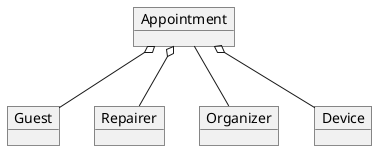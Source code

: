 @startuml

object Guest
object Repairer
object Organizer
object Device
object Appointment

Appointment -- Organizer
Appointment o-- Device
Appointment o-- Repairer
Appointment o-- Guest

@enduml
